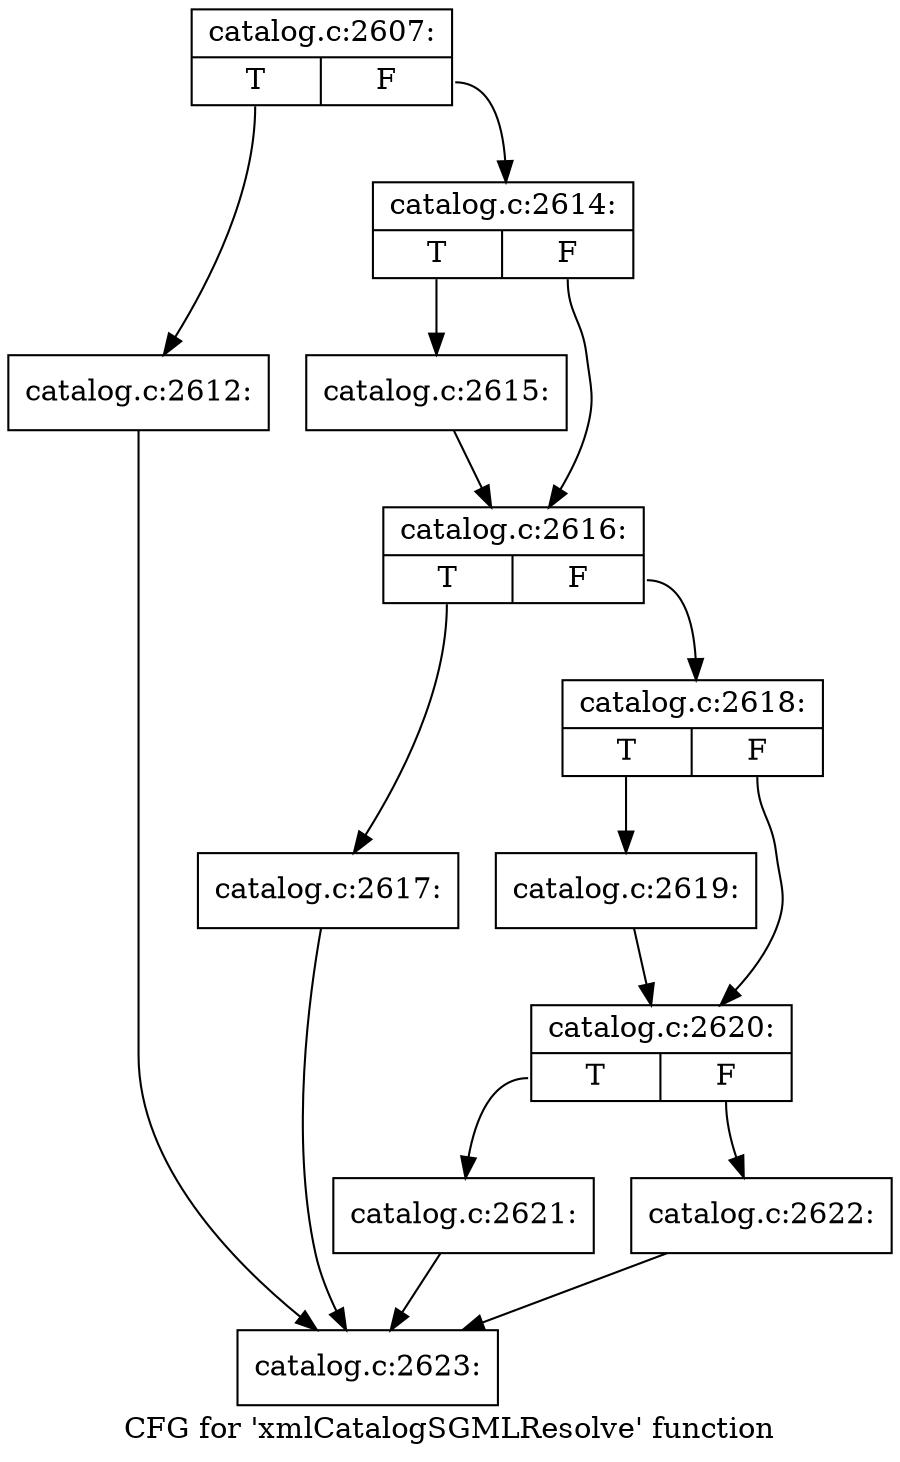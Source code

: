 digraph "CFG for 'xmlCatalogSGMLResolve' function" {
	label="CFG for 'xmlCatalogSGMLResolve' function";

	Node0x39c0200 [shape=record,label="{catalog.c:2607:|{<s0>T|<s1>F}}"];
	Node0x39c0200:s0 -> Node0x3a7e9e0;
	Node0x39c0200:s1 -> Node0x3a7ea30;
	Node0x3a7e9e0 [shape=record,label="{catalog.c:2612:}"];
	Node0x3a7e9e0 -> Node0x39c07c0;
	Node0x3a7ea30 [shape=record,label="{catalog.c:2614:|{<s0>T|<s1>F}}"];
	Node0x3a7ea30:s0 -> Node0x3a7efc0;
	Node0x3a7ea30:s1 -> Node0x3a7f010;
	Node0x3a7efc0 [shape=record,label="{catalog.c:2615:}"];
	Node0x3a7efc0 -> Node0x3a7f010;
	Node0x3a7f010 [shape=record,label="{catalog.c:2616:|{<s0>T|<s1>F}}"];
	Node0x3a7f010:s0 -> Node0x3a7f790;
	Node0x3a7f010:s1 -> Node0x3a7f7e0;
	Node0x3a7f790 [shape=record,label="{catalog.c:2617:}"];
	Node0x3a7f790 -> Node0x39c07c0;
	Node0x3a7f7e0 [shape=record,label="{catalog.c:2618:|{<s0>T|<s1>F}}"];
	Node0x3a7f7e0:s0 -> Node0x3a7fcd0;
	Node0x3a7f7e0:s1 -> Node0x3a7fd20;
	Node0x3a7fcd0 [shape=record,label="{catalog.c:2619:}"];
	Node0x3a7fcd0 -> Node0x3a7fd20;
	Node0x3a7fd20 [shape=record,label="{catalog.c:2620:|{<s0>T|<s1>F}}"];
	Node0x3a7fd20:s0 -> Node0x3a804a0;
	Node0x3a7fd20:s1 -> Node0x3a804f0;
	Node0x3a804a0 [shape=record,label="{catalog.c:2621:}"];
	Node0x3a804a0 -> Node0x39c07c0;
	Node0x3a804f0 [shape=record,label="{catalog.c:2622:}"];
	Node0x3a804f0 -> Node0x39c07c0;
	Node0x39c07c0 [shape=record,label="{catalog.c:2623:}"];
}
